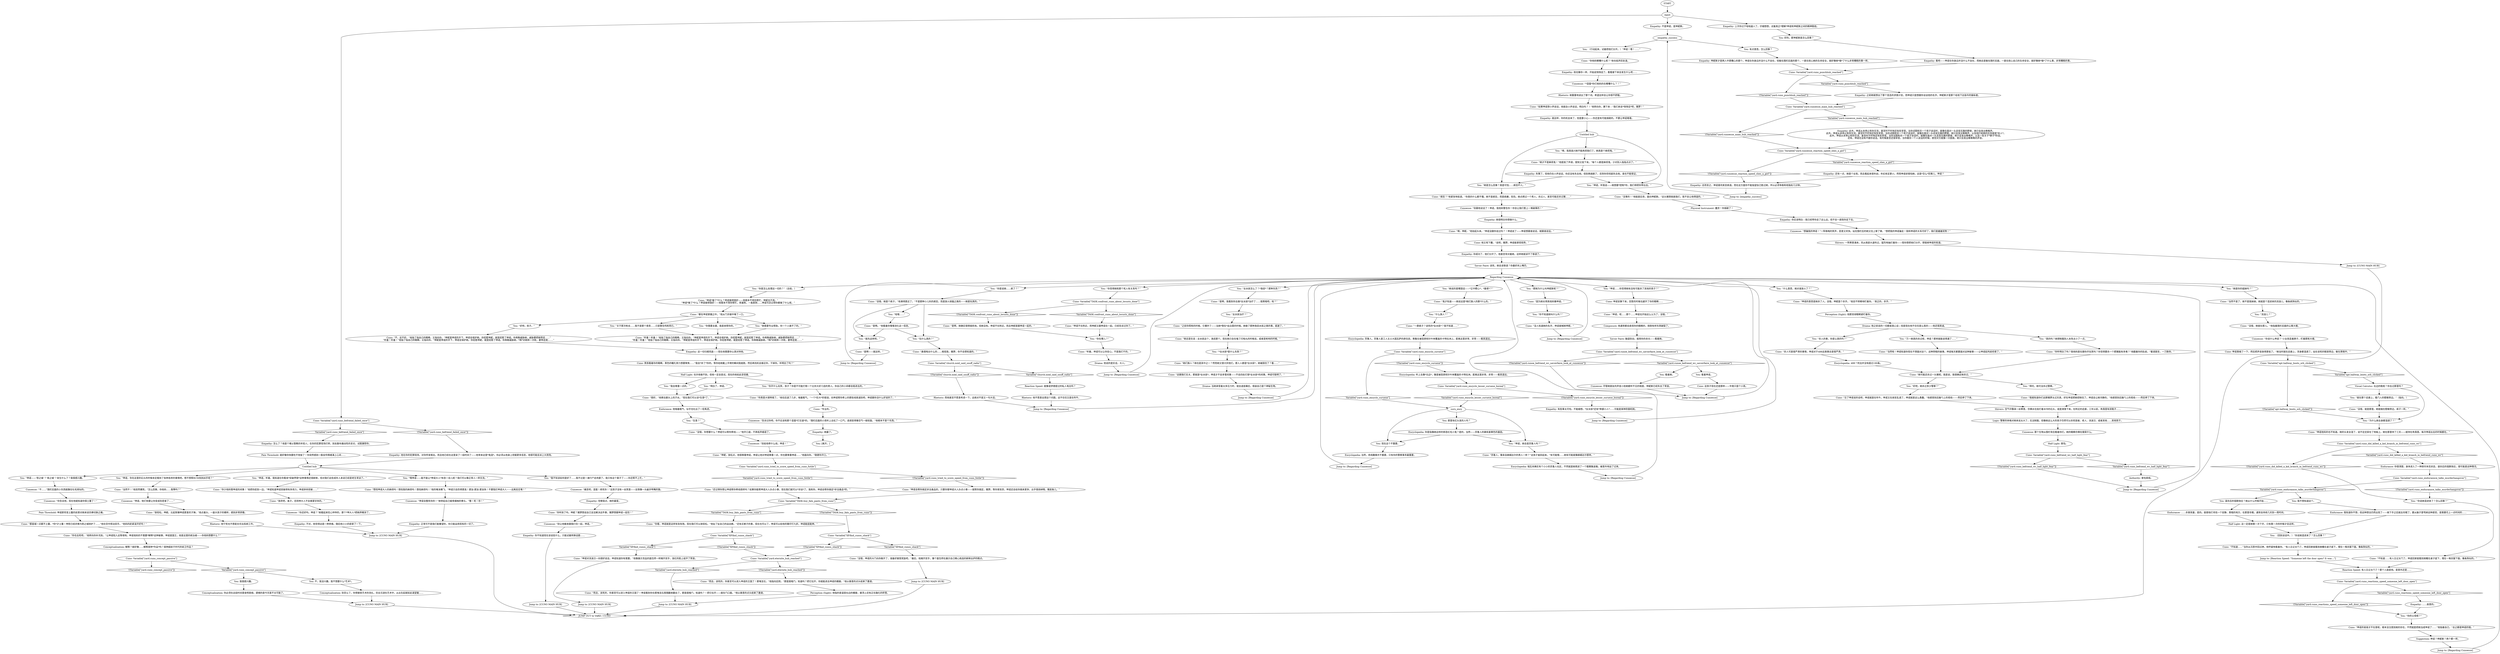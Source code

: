 # YARD / CUNO BEFRIEND WC
# Figure Cuno out WC
#* opens getting speed
#* ... buying pants
# ==================================================
digraph G {
	  0 [label="START"];
	  1 [label="input"];
	  2 [label="Cuno: “你听到了吗，坤妮？猪猡想说自己没法解决这件事，猪猡想跟坤诺一起住！”"];
	  3 [label="Cuno: “唷，坤妮。”他抬起头来。“坤诺没跟你说过吗？！坤诺说了——坤诺想跟谁说话，就跟谁说话。”"];
	  4 [label="Composure: 他通常都会直视你的眼睛的，刚刚有样东西破裂了。"];
	  5 [label="Reaction Speed: 有人忘记关门了？那个人就是他。是意外还是……"];
	  6 [label="Cuno: Variable[\"yard.eternite_hub_reached\"]"];
	  7 [label="Variable[\"yard.eternite_hub_reached\"]", shape=diamond];
	  8 [label="!(Variable[\"yard.eternite_hub_reached\"])", shape=diamond];
	  9 [label="You: “她是怎么回事？真是可怕……疯狂吓人。”"];
	  10 [label="Shivers: 空气中飘来一丝寒意，仿佛水在拍打着冰冷的石头，或是滴落下来。在附近的走廊，三年以前，角落里有双鞋子……"];
	  11 [label="Cuno: 这孩子现在还是那样——毕竟只是个小孩。"];
	  12 [label="You: “哇哦……”"];
	  13 [label="Cuno: “没错，就是那里。她就缩在壁橱旁边，疯子一样。”"];
	  14 [label="You: （回到谈话中。）“你说她混进来了？怎么回事？”"];
	  15 [label="Cuno: “都在坤诺掌握之中。”他从门牙缝中唾了一口。"];
	  16 [label="Cuno: “坤诺会帮你搞定非法毒品的，只要你替坤诺大人办点小事——就帮你搞定，猪猡。等你拿到货，坤诺还会给你搞来更多。出手很阔绰哦，猪皮条儿。”"];
	  17 [label="Cuno: “而且，该死的，你甚至可以进入坤诺的王国了！那堆亘石，”他指向后院，“那是扇暗门，知道吗？把它拉开，你就能进去坤诺的棚屋。”他以善意的点头结束了邀请。"];
	  18 [label="Conceptualization: 解释？就好像……解释某种*作品*吗？某种超前于时代的前卫作品？"];
	  19 [label="You: 我很感兴趣。"];
	  20 [label="Cuno: 他又弯下腰。“说吧，猪猡。坤诺能掌控局势。”"];
	  21 [label="You: “万一她真的杀过呢，坤诺？那样就能说得通了……”"];
	  22 [label="Cuno: “她可能还杀过一头猪呢。我是说，我很确定她杀过。”"];
	  23 [label="You: “拜托，她可没杀过警察。”"];
	  24 [label="Jump to: [Regarding Cunoesse]"];
	  25 [label="Jump to: [Regarding Cunoesse]"];
	  26 [label="You: “明白了，坤诺。”"];
	  27 [label="Cuno: “你少他妈管坤诺的闲事！”他把你赶到一边。”坤诺知道坤诺突破得有多用力，坤诺拼命突破……”"];
	  28 [label="Cuno: “放弃吧，条子。否则坤大人不会善罢甘休的。”"];
	  29 [label="Cunoesse: “痛苦吧，混蛋！疼死你！”这孩子没有一丝笑意——反倒像一头龇牙咧嘴的狼。"];
	  30 [label="Empathy: 此外，坤诺从未停止和你交流，甚至时不时地还有些享受。当你试图和另一个孩子说话时，就像在面对一头走投无路的野兽，她只会发出嘶嘶声。\n此外，坤诺从未停止和你交流，甚至时不时地还有些享受。当你试图和另一个孩子说话时，就像在面对一头走投无路的野兽，她只会发出嘶嘶声，以及他们给她的任务就是*杀人*。\n此外，坤诺从未停止和你交流，甚至时不时地还有些享受。当你试图和另一个孩子说话时，就像在面对一头走投无路的野兽，她只会发出嘶嘶声，以及一些关于*脖子*的话。\n还有，坤诺也没有不跟你说话。有时候甚至还很享受。当你跟另一个人说话的时候，感觉对方就像一只困兽。她只会发出嘶嘶嘶的声音。"];
	  31 [label="Shivers: 一阵寒意涌来，风从南部大道吹过，猛烈地抽打着你——怪你想把他们分开，想毁掉坤诺的街道。"];
	  32 [label="Encyclopedia: 听上去像*北边*，像是被苔原和针叶林覆盖的卡特拉洲。距离这里非常，非常——极其遥远。"];
	  33 [label="suru_ency"];
	  34 [label="Cuno: “她总是在说：女水妖这个，渔民那个。现在她只会在嗑了闪电丸的时候说。或者是枪响的时候。”"];
	  35 [label="Authority: 害怕真相。"];
	  36 [label="Jump to: [Regarding Cunoesse]"];
	  37 [label="Cuno: “没错，她就在那儿。”他指着围栏后面的公寓大楼。"];
	  38 [label="You: “你不知道她叫什么吗？”"];
	  39 [label="Cuno: “很好。”他擦去额头上的汗水。”现在我们可以谈*生意*了。”"];
	  40 [label="Cuno: “没错，你想要什么？坤诺可以帮你牵线——”他开口道，不再低声细语了。"];
	  41 [label="Jump to: [CUNO MAIN HUB]"];
	  42 [label="Reaction Speed: 就像诺伊德提过的私人电台吗？"];
	  43 [label="Empathy: 怎么了？他是个难以管教的年轻人，在你的犯罪现场打转，到处散布煽动性的言论，试图激怒你。"];
	  44 [label="Cunoesse: “不……”围栏后面的小东西就像在吐毛球似的。"];
	  45 [label="Cunoesse: “你还好吗，坤诺？”她看起来忧心忡忡的，那个*坤大人*把她弄糊涂了。"];
	  46 [label="Cunoesse: “*混蛋*你们他妈的在嘟囔什么？！”"];
	  47 [label="Empathy: 你成功了，他们分开了。他甚至背对着她，这样她就读不了唇语了。"];
	  48 [label="You: 那里有红头发的人吗？"];
	  49 [label="You: 现在这个不重要。"];
	  50 [label="Cuno: “是啊，我看到你去做*女水妖*治疗了……很黑暗吧，哈？”"];
	  51 [label="Cuno: “这跟我们无关。那就是*女水妖*。坤诺才不会多管闲事——不会四处打探*女水妖*的闲事。坤诺可聪明了。”"];
	  52 [label="Encyclopedia: 488？刑法并没有超过190条。"];
	  53 [label="Cunoesse: 尽管她朋友的声音小到她都听不见的程度，坤妮斯已经失去了笑容。"];
	  54 [label="Cuno: “是啊，她确实很想搞死他。但她没有。坤诺不在附近。而且坤妮是跟坤诺一起的。”"];
	  55 [label="Cuno: “没错，她是个疯子。”他凑得更近了。“不是那种小儿科的疯狂，而是放火烧猫之类的——她是玩真的。”"];
	  56 [label="You: “玩什么真的？”"];
	  57 [label="Cunoesse: “你说什么坤诺？”小女孩歪着脖子，盯着那栋大楼。"];
	  58 [label="You: “为什么她全身都湿透了？”"];
	  59 [label="You: “她需要专业帮助。你一个人做不了的。”"];
	  60 [label="Cuno: “坤诺对流浪汉一向很好说话，坤诺知道你有需要。”他像展示货品的面包师一样摊开双手，涨红的脸上绽开了笑容。"];
	  61 [label="You: “关于那次枪击……我不是那个意思……只是警告鸣枪而已。”"];
	  62 [label="You: 不，我没兴趣，我不想要什么*艺术*。"];
	  63 [label="Cuno: “你他妈嘟囔什么呢？”他也低声回复道。"];
	  64 [label="Rhetoric: 她重重地读出了那个词。希望这样会让你很不舒服。"];
	  65 [label="Cuno: “没事的！”他挺直后背，面向坤妮斯。“这头猪想挑拨我们，我不会让他得逞的。”"];
	  66 [label="Cuno: “一群疯子？该死的*女水妖*？我不知道……”"];
	  67 [label="Encyclopedia: 苏鲁人。苏鲁人是工人主义大国瓦萨的原住民，聚集在被苔原和针叶林覆盖的卡特拉洲上。距离这里非常，非常——极其遥远。"];
	  68 [label="Jump to: [Regarding Cunoesse]"];
	  69 [label="Cuno: Variable[\"yard.cuno_endurannce_talks_murderhangover\"]"];
	  70 [label="Variable[\"yard.cuno_endurannce_talks_murderhangover\"]", shape=diamond];
	  71 [label="!(Variable[\"yard.cuno_endurannce_talks_murderhangover\"])", shape=diamond];
	  72 [label="Cuno: “还记得你想让坤诺帮你牵线搭桥吗？如果你能帮坤诺大人办点小事，现在我们就可以*详谈*了。我和你，坤诺会帮你搞定*非法毒品*的。”"];
	  73 [label="Cuno: Variable[\"TASK.buy_faln_pants_from_cuno\"]"];
	  74 [label="Variable[\"TASK.buy_faln_pants_from_cuno\"]", shape=diamond];
	  75 [label="!(Variable[\"TASK.buy_faln_pants_from_cuno\"])", shape=diamond];
	  76 [label="Jump to: [CUNO MAIN HUB]"];
	  77 [label="Cuno: Variable[\"apt.hallway_boots_orb_clicked\"]"];
	  78 [label="Variable[\"apt.hallway_boots_orb_clicked\"]", shape=diamond];
	  79 [label="!(Variable[\"apt.hallway_boots_orb_clicked\"])", shape=diamond];
	  80 [label="Empathy: 不是坤诺，是坤妮斯。"];
	  81 [label="You: “什么意思，她对谁放火了？”"];
	  82 [label="Empathy: 坤妮斯才是两人中更糟心的那个。坤诺在你身边并没什么不自在，但躲在围栏后面的那个，一直在担心她的生命安全，就好像她*做*了什么非常糟糕的事一样。"];
	  83 [label="Empathy: 她很明白你想做什么。"];
	  84 [label="You: “你是怎么处理这一切的？”（总结。）"];
	  85 [label="Empathy: 有些事太可怕，不能细想。*女水妖*还有*卑鄙小人*……可能是某种防御机制。"];
	  86 [label="You: （行动起来，试着把他们分开。）“坤诺！喂！……”"];
	  87 [label="You: “你是说她……疯了？”"];
	  88 [label="Cuno: Variable[\"yard.cuno_befriend_failed_once\"]"];
	  89 [label="Variable[\"yard.cuno_befriend_failed_once\"]", shape=diamond];
	  90 [label="!(Variable[\"yard.cuno_befriend_failed_once\"])", shape=diamond];
	  91 [label="Cuno: “放轻松，坤妮。比起铁锤坤诺更喜欢子弹。”他点着头，一副大孩子的模样，感到非常骄傲。"];
	  92 [label="Empathy: 失策了。但他仍在小声说话，你还没有失去他。但别再搞砸了，否则你将彻底失去他。谁也不能保证。"];
	  93 [label="Cuno: “苏鲁人，像来自赫姆达尔的男人一样？”这孩子雀跃起来。“有可能哦……她有可能就像赫姆达尔那样。”"];
	  94 [label="Drama: 他之前说的一切都是真心话；但是现在他不仅仅是认真的——他还很真诚。"];
	  95 [label="Cuno: 坤诺安静下来，回答的时候也避开了你的眼睛……"];
	  96 [label="Cuno: “鼻烟电台什么的……相信我，猪猡，你不会想知道的。”"];
	  97 [label="Cuno: “因为她长得真他妈像坤诺。”"];
	  98 [label="Jump to: [Regarding Cunoesse]"];
	  99 [label="You: “好吧，她杀过多少警察？”"];
	  100 [label="Cunoesse: 那个生物从围栏背后看着你们。她的眼睛仿佛在搜索什么。"];
	  101 [label="Cuno: 男孩看着你的眼睛，黑色的瞳孔努力想要聚焦……“我会*杀了*你的。等你给她戴上手铐的瞬间我就跑，然后再找机会接近你，干掉你。听明白了吗？”"];
	  102 [label="Cunoesse: “别给他牵什么线，坤诺！”"];
	  103 [label="Cuno: “你看，坤诺就是这样有张有弛。现在我们可以放轻松。”他扯了扯自己的运动裤。“还有买裤子的事，现在也可以了。坤诺可以给他的猪仔打九折。坤诺能屈能伸。”"];
	  104 [label="Cuno: “没错，坤诺的大门向你敞开了，准备好接受奖励吧，”最后，他摊开双手，像个面包师在展示自己精心挑选的新鲜出炉的糕点。"];
	  105 [label="You: “你需要支援，我是来帮你的。”"];
	  106 [label="You: “坤诺，听着。我知道在你看来*突破界限*这种事情还很新鲜，但对我们这些成年人来说已经是老生常谈了。”"];
	  107 [label="Cunoesse: “坤诺，他们快要让你变成告密者了……”"];
	  108 [label="Empathy: 正常可不是我们能奢望的，你只能运用现有的一切了。"];
	  109 [label="Empathy: 就这样，你的机会来了。但是要小心——你还是有可能搞砸的。不要让坤诺难堪。"];
	  110 [label="You: “唷，我真高兴她不能再烦我们了。她真是个麻烦鬼。”"];
	  111 [label="Encyclopedia: 你是指像她这样的邪恶红毛小鬼？是的，当然——苏鲁人的确有姜黄色的基因。"];
	  112 [label="Logic: 警察的体格对她来说太大了，无法制服。但像她这么大的孩子仍然可以杀死弱者、老人、流浪汉、或者其他……其他孩子。"];
	  113 [label="Cuno: “我就知道你们这群猪猡太过天真，好在坤诺把她控制住了。坤诺会让她冷静的。”他感受到后脑勺上的视线——-然后停了下来。"];
	  114 [label="Cuno: “听着，坤诺可以让你安心。不是我们干的。”"];
	  115 [label="Cuno: “是啊。”他看着你慢慢消化这一信息。"];
	  116 [label="Cuno: “坤诺他妈的也不知道。她的头发全湿了，说不定还尿在了地板上。她在那里待了三天——就待在角落里。每次坤诺出去的时候都在。”"];
	  117 [label="Cuno: Variable[\"yard.cuno_did_killed_a_kid_branch_in_befriend_cuno_wc\"]"];
	  118 [label="Variable[\"yard.cuno_did_killed_a_kid_branch_in_befriend_cuno_wc\"]", shape=diamond];
	  119 [label="!(Variable[\"yard.cuno_did_killed_a_kid_branch_in_befriend_cuno_wc\"])", shape=diamond];
	  120 [label="Endurance: 你很清楚。身体进入了一种排斥休克状态，谋杀后的宿醉效应，很可能是这种情况。"];
	  121 [label="Empathy: 她赢了。"];
	  122 [label="Empathy: 他在你的犯罪现场，对你呼来喝去。而且他已经在这里呆了一段时间了——他常来这里*鬼混*。你必须从他身上挖掘更多信息，他很可能会派上大用场。"];
	  123 [label="You: “她是你的姐妹吗？”"];
	  124 [label="Pain Threshold: 就好像你快要吃不饱饭了！你突然感到一股自怜情绪涌上心间……"];
	  125 [label="Cuno: “那座城一点都不土鳖，*你*才土鳖！坤怒已经厌倦为怒之城辩护了……”他在空中挥动双手。“他妈的赶紧滚开好吗！”"];
	  126 [label="Jump to: [CUNO MAIN HUB]"];
	  127 [label="Jump to: [empathy_success]"];
	  128 [label="Physical Instrument: 蠢货！你搞砸了！"];
	  129 [label="You: “*女水妖*是什么东西？”"];
	  130 [label="You: “真的吗？她想制服别人未免太小了一点。"];
	  131 [label="You: “就在那个走廊上，看门人的壁橱旁边。”（指向。）"];
	  132 [label="You: “好吧，孩子。”"];
	  133 [label="Cuno: “听着！听着！”他指了指自己的眼睛，又指向你。“坤妮是坤诺的手下，坤诺会保护她。你招惹坤妮，就是招惹了坤诺。你再敢威胁她，威胁要把她带走……”\n“听着！听着！”他指了指自己的眼睛，又指向你。“坤妮是坤诺的手下，坤诺会保护她。你招惹坤妮，就是招惹了坤诺。你再敢威胁她，*再*对她挥一次枪，要带走她…….”"];
	  134 [label="Half Light: 也许他做不到，但他一定会尝试。现在的他如此坚信着。"];
	  135 [label="Rhetoric: 他不愿意去想这个问题。这不仅仅又是在吹牛。"];
	  136 [label="Empathy: 上次你过于咄咄逼人了。仔细想想，试着真正*理解*坤诺和坤妮斯之间的精神联结。"];
	  137 [label="Empathy: 看吧——坤诺在你身边并没什么不自在，而她总是躲在围栏后面，一直在担心自己的生命安全，就好像她*做*了什么事。非常糟糕的事。"];
	  138 [label="You: “你觉得她和那个死人有关系吗？”"];
	  139 [label="Pain Threshold: 坤诺即将变土鳖的前景对她来说仿佛切肤之痛。"];
	  140 [label="Jump to: [CUNO MAIN HUB]"];
	  141 [label="Empathy: 你不知道现在该说些什么，只能试着转换话题……"];
	  142 [label="You: “坤诺，听我说——她想要*控制*你，我们得把你带出去。”"];
	  143 [label="Cuno: “疯狂？”他紧张地低语。“你真的什么都不懂。她不是疯狂，而是疯癫，危险。她点燃过一个男人，杀过人，甚至可能还杀过猪……”"];
	  144 [label="Encyclopedia: 当然，奇闻趣事并不重要，只有你的警察事务最重要。"];
	  145 [label="You: “女水妖治疗？”"];
	  146 [label="You: “杀人的事，你是认真的吗？”"];
	  147 [label="Savoir Faire: 脑袋别动，就用你的余光——看着她。"];
	  148 [label="You: 看着坤诺。"];
	  149 [label="Cuno: “没人知道她的名字，坤诺就喊她坤妮。”"];
	  150 [label="Cuno: “专业的。”"];
	  151 [label="Cuno: “想找坤诺大人的麻烦吗！想找我的麻烦吗！想找麻烦吗！”他的唾沫横飞。“坤诺只会扔得更高！更加-更加-更加快！不要阻拦坤诺大人——远离反应堆！”"];
	  152 [label="Cunoesse: “你告诉他，现在他就知道你很土鳖了！”"];
	  153 [label="Cuno: “你也去死吧，”他转向你补充到。“让坤诺陷入这等境地。坤诺他妈的不需要*解释*这种破事，坤诺是国王，他是这里的统治者——你他妈想要什么？”"];
	  154 [label="Empathy: 他也像你一样，开始说悄悄话了。看看接下来会发生什么吧……"];
	  155 [label="Cuno: “她才不是麻烦鬼！”他提高了声调，很快又低下来。“每个人都是麻烦鬼，少对别人指指点点了。”"];
	  156 [label="Cuno: Variable[\"yard.cuno_befriend_wc_half_light_fear\"]"];
	  157 [label="Variable[\"yard.cuno_befriend_wc_half_light_fear\"]", shape=diamond];
	  158 [label="!(Variable[\"yard.cuno_befriend_wc_half_light_fear\"])", shape=diamond];
	  159 [label="Cuno: “忘了坤诺说的话吧，坤诺就是在吹牛。坤诺又在胡言乱语了，坤诺就是这么愚蠢。”他感受到后脑勺上的视线——-然后停了下来。"];
	  160 [label="You: “你在哪儿？”"];
	  161 [label="You: “你说她混进来了？怎么回事？”"];
	  162 [label="You: “那她为什么叫坤妮斯呢？”"];
	  163 [label="Cuno: “坤诺*做了*什么？坤诺做得很好——他根本不用你帮忙，坤妮也不用。”\n“坤诺*做了*什么？坤诺做得很好——他根本不用你帮忙，挥着枪，一条疯狗……坤诺可还记得你都做了什么呢。”"];
	  164 [label="Cuno: “坤妮，放松点，他很尊重坤诺。坤诺让他对坤诺尊重一点，你也要尊重坤诺……”他面向你。“随便你开口。”"];
	  165 [label="You: [离开。]"];
	  166 [label="You: 好的。那坤妮斯是怎么回事？"];
	  167 [label="Cunoesse: “坤诺会整死你的！”她举起自己瘦骨嶙峋的拳头。“整！死！你！”"];
	  168 [label="You: “她说的是哪国话——*正中靶心*，*基佬*？”"];
	  169 [label="You: “我不知该如何是好了……我不过是一滩行尸走肉罢了。我只有这个案子了——你还帮不上忙。”"];
	  170 [label="Empathy: 总而言之，坤诺喜欢疯言疯语。而在这方面你不能指望自己胜过她，所以必须争取和他独处几分钟。"];
	  171 [label="Cuno: Variable[\"yard.cuno_punchhub_reached\"]"];
	  172 [label="Variable[\"yard.cuno_punchhub_reached\"]", shape=diamond];
	  173 [label="!(Variable[\"yard.cuno_punchhub_reached\"])", shape=diamond];
	  174 [label="Perception (Sight): 他那双绿眼睛紧盯着你。"];
	  175 [label="Cuno: “坤诺，呃……那个……坤诺也开始这么认为了，没错。”"];
	  176 [label="Cuno: “是啊——就这样。”"];
	  177 [label="You: “流浪儿？”"];
	  178 [label="Empathy: 这一切归根究底——现在他需要你认真对待他。"];
	  179 [label="Jump to: [Regarding Cunoesse]"];
	  180 [label="You: “坤诺，你在这里扔石头的时候肯定看到了各种各样的事情吧。想不想帮RCM找到凶手呢？”"];
	  181 [label="Cunoesse: “别让他搬来跟我们住一起，坤诺。”"];
	  182 [label="Cuno: Variable[\"yard.cuno_concept_passive\"]"];
	  183 [label="Variable[\"yard.cuno_concept_passive\"]", shape=diamond];
	  184 [label="!(Variable[\"yard.cuno_concept_passive\"])", shape=diamond];
	  185 [label="You: 有点意思。怎么回事？"];
	  186 [label="Cuno: “鬼才知道——她说这是*她们族人的歌*什么的。”"];
	  187 [label="You: “坤诺，她会是苏鲁人吗？”"];
	  188 [label="Encyclopedia: 瑞瓦肖确实有个小小的苏鲁人社区，不然就是她爬进了一个醋栗集装箱，被意外地运了过来。"];
	  189 [label="You: “坤诺……你觉得她有没有可能杀了其他的孩子？”"];
	  190 [label="Cuno: “你听明白了吗？我他妈是在跟你开玩笑吗？你觉得要杀一个肥猪能有多难？”他戳着你的肚皮。“蜜语甜言，一刀致命。”"];
	  191 [label="You: “就先这样吧。”"];
	  192 [label="Rhetoric: 而他甚至不愿意考虑一下。这绝对不是又一句大话。"];
	  193 [label="You: “你的父母呢？”"];
	  194 [label="Cuno: “不，这不好。”他指了指自己的眼睛，又指向你。“坤妮是坤诺的手下，坤诺会保护她。你招惹坤妮，就是招惹了坤诺。你再敢威胁她，威胁要把她带走……”\n“听着！听着！”他指了指自己的眼睛，又指向你。“坤妮是坤诺的手下，坤诺会保护她。你招惹坤妮，就是招惹了坤诺。你再敢威胁她，*再*对她挥一次枪，要带走她…….”"];
	  195 [label="You: “我会尊重一点的。”"];
	  196 [label="Cuno: “而且，该死的，你甚至可以进入坤诺的王国了！坤诺看到你在那堆亘石周围翻来翻去了。那是扇暗门，知道吗？！把它拉开——就在门口面。”他以善意的点头结束了邀请。"];
	  197 [label="Untitled hub"];
	  198 [label="Empathy: 不对，他觉得这是一种恭维。随后他小小的痉挛了一下。"];
	  199 [label="Cuno: “如果坤诺想小声说话，他就会小声说话，明白吗？！”他转向你，蹲下来：“我们来说*悄悄话*吧，猪猡！”"];
	  200 [label="Savoir Faire: 该死，她会读唇语？你最好闭上嘴巴。"];
	  201 [label="You: “女水妖怎么了？*渔民*？那种东西？”"];
	  202 [label="Cuno: “之前你挥枪的时候，它爆炸了——当她*倒在*血泊里的时候。她做了那种渔民水妖之类的事。超速了。”"];
	  203 [label="Cuno: Variable[\"TASK.confront_cuno_about_locusts_done\"]"];
	  204 [label="Variable[\"TASK.confront_cuno_about_locusts_done\"]", shape=diamond];
	  205 [label="!(Variable[\"TASK.confront_cuno_about_locusts_done\"])", shape=diamond];
	  206 [label="Cuno: “当然不是了，她不是我妹妹。她就是个混进来的流浪儿，像条疯狗似的。”"];
	  207 [label="Cuno: 坤诺畏缩了一下，然后把声音放得更低了。“她当时就在走廊上，浑身都湿透了。站在该死的鞋架旁边，躲在黑暗中。”"];
	  208 [label="Cuno: “不知道……有人忘记关门了。坤诺回家就看到她睡在桌子底下，埋在一堆衣服下面。像条狗似的。”"];
	  209 [label="Cuno: Variable[\"yard.cuno_reactions_speed_someone_left_door_open\"]"];
	  210 [label="Variable[\"yard.cuno_reactions_speed_someone_left_door_open\"]", shape=diamond];
	  211 [label="!(Variable[\"yard.cuno_reactions_speed_someone_left_door_open\"])", shape=diamond];
	  212 [label="You: 我不想知道这个。"];
	  213 [label="Endurance: ……杀害孩童，是的。驱使他们寻找一个安静、黑暗的地方，在那里冬眠。通常会持续几天到一周时间。"];
	  214 [label="Endurance: 我知道你不想，但这种想法仍然出现了——她下手之后就去冬眠了。要从脑子里甩掉这种感觉，是需要花上一点时间的……"];
	  215 [label="You: “生意？”"];
	  216 [label="Conceptualization: 你必须在这段时间里查明真相，遗憾的是今天是不太可能了。"];
	  217 [label="Conceptualization: 别否认了。你想接受艺术的洗礼，完全沉浸在艺术中，从出生起就如此渴望着……"];
	  218 [label="Jump to: [CUNO MAIN HUB]"];
	  219 [label="Cuno: “杀人可是很严肃的事情，坤诺对于488这类事总是很严肃。”"];
	  220 [label="Cuno: “坤诺不在附近，而坤妮又跟坤诺在一起。已经告诉过你了。”"];
	  221 [label="Cuno: “坤诺的爸爸才不在意呢。根本没注意到她的存在，不然就是把她当成坤诺了……”他指着自己。“总之都是坤诺的错。”"];
	  222 [label="You: “你开什么玩笑，孩子？你是不可能打倒一个比你大好几倍的男人。你自己的小命都会赔进去的。”"];
	  223 [label="Perception (Sight): 他指的是温室右边的棚屋，屋顶上还有正在融化的积雪。"];
	  224 [label="You: “嘿坤诺——能不能让*坤诺大人*休息一会儿呢？我们可以像正常人一样交流。”"];
	  225 [label="Cuno: Variable[\"yard.cunoesse_main_hub_reached\"]"];
	  226 [label="Variable[\"yard.cunoesse_main_hub_reached\"]", shape=diamond];
	  227 [label="!(Variable[\"yard.cunoesse_main_hub_reached\"])", shape=diamond];
	  228 [label="Rhetoric: 他宁死也不愿配合司法系统工作。"];
	  229 [label="Empathy: 觉察弱点，她的最爱。"];
	  230 [label="Empathy: 还有一点，她是个女孩。而且看起来很年幼，年纪肯定更小。然而坤诺却很怕她，这是*怎么*回事儿，坤诺？"];
	  231 [label="Empathy: 之前她就想出了那个变态的求救计划，而坤诺只是想跟你谈谈他的名字。坤妮斯才是那个给他下达指令的操纵者。"];
	  232 [label="Drama: 当她承受着太多压力时，就会退居幕后，假装自己是个神秘生物。"];
	  233 [label="Cuno: “坤诺的意思是她杀了人。没错，坤妮是个杀手。”他目不转睛地盯着你。“真正的，杀手。”"];
	  234 [label="Cuno: Variable[\"yard.cunoe_befriend_wc_savoirfaire_look_at_cunoesse\"]"];
	  235 [label="Variable[\"yard.cunoe_befriend_wc_savoirfaire_look_at_cunoesse\"]", shape=diamond];
	  236 [label="!(Variable[\"yard.cunoe_befriend_wc_savoirfaire_look_at_cunoesse\"])", shape=diamond];
	  237 [label="Jump to: [Regarding Cunoesse]"];
	  238 [label="Suggestion: 坤诺？坤妮斯？两个都一样。"];
	  239 [label="Jump to: [CUNO MAIN HUB]"];
	  240 [label="Cuno: Variable[\"church.noid_said_snuff_radio\"]"];
	  241 [label="Variable[\"church.noid_said_snuff_radio\"]", shape=diamond];
	  242 [label="!(Variable[\"church.noid_said_snuff_radio\"])", shape=diamond];
	  243 [label="Cuno: Variable[\"yard.cunoesse_reaction_speed_shes_a_girl\"]"];
	  244 [label="Variable[\"yard.cunoesse_reaction_speed_shes_a_girl\"]", shape=diamond];
	  245 [label="!(Variable[\"yard.cunoesse_reaction_speed_shes_a_girl\"])", shape=diamond];
	  246 [label="Regarding Cunoesse"];
	  247 [label="You: “坤诺——‘怒之城’？‘夜之城’？发生什么了？我很感兴趣。”"];
	  248 [label="Cuno: “当然不！”他突然爆笑。“怎么回事，你他妈……智障吗？”"];
	  249 [label="Cunoesse: “别跟他说话了！坤诺，我他妈警告你！你会让我们惹上一堆破事的！”"];
	  250 [label="You: “什么族人？”"];
	  251 [label="Cuno: Variable[\"yard.cuno_encyclo_suruese\"]"];
	  252 [label="Variable[\"yard.cuno_encyclo_suruese\"]", shape=diamond];
	  253 [label="!(Variable[\"yard.cuno_encyclo_suruese\"])", shape=diamond];
	  254 [label="Cuno: Variable[\"yard.cuno_encyclo_lesser_suruese_boreal\"]"];
	  255 [label="Variable[\"yard.cuno_encyclo_lesser_suruese_boreal\"]", shape=diamond];
	  256 [label="!(Variable[\"yard.cuno_encyclo_lesser_suruese_boreal\"])", shape=diamond];
	  257 [label="Jump to: [Regarding Cunoesse]"];
	  258 [label="Cuno: “她们族人？她也是其中之一？然而她又很讨厌他们。那人人都是*女水妖*，她被困住了？看……”"];
	  259 [label="Half Light: 害怕。"];
	  260 [label="You: 看着她。"];
	  261 [label="Drama: 他说的是实话，大人。"];
	  262 [label="Empathy: ……故意的。"];
	  263 [label="You: 谋杀后的宿醉效应？她从什么时候开始……"];
	  264 [label="Half Light: 这一定是她第一次下手，只有第一次的时候才会这样。"];
	  265 [label="Cuno: Variable[\"yard.cuno_tried_to_score_speed_from_cuno_futile\"]"];
	  266 [label="Variable[\"yard.cuno_tried_to_score_speed_from_cuno_futile\"]", shape=diamond];
	  267 [label="!(Variable[\"yard.cuno_tried_to_score_speed_from_cuno_futile\"])", shape=diamond];
	  268 [label="Cunoesse: “告诉过你吧，你不应该和那个混蛋*打交道*的。”围栏后面的小孩听上去松了一口气，语调变得像空气一般轻盈。“他根本不是个东西。”"];
	  269 [label="Endurance: 他喘着粗气，似乎也吐出了一些焦虑。"];
	  270 [label="Jump to: [Regarding Cunoesse]"];
	  272 [label="empathy_success"];
	  273 [label="Empathy: 你应该明白：我已经带你走了这么远，但不会一直陪你走下去。"];
	  274 [label="Cunoesse: “想骗我的坤诺！”一阵咯咯的笑声，恶意又欢快。站在围栏后的她又往上窜了窜。“想把我的坤诺骗走！我和坤诺的关系可好了，我们是雌雄双煞！”"];
	  275 [label="Untitled hub"];
	  276 [label="Jump to: [Regarding Cunoesse]"];
	  277 [label="Cuno: “当然啦！坤诺知道你现在不想面对这个。这种阴暗的破事。坤诺每天都要面对这种破事——让坤诺起鸡皮疙瘩了。”"];
	  278 [label="Jump to: [Regarding Cunoesse]"];
	  279 [label="Visual Calculus: 右边的鞋柜？你去过那里吗？"];
	  280 [label="Cuno: “不知道……”当你从沉思中回过神，他怀疑地看着你。“有人忘记关门了。坤诺回家就看到她睡在桌子底下，埋在一堆衣服下面。像条狗似的。”"];
	  281 [label="Jump to: [Reaction Speed: \"Someone left the door open? It was...\"]"];
	  282 [label="Cuno: “你真是大错特错了。”他往后退了几步，喘着粗气。“一个*巨大*的错误。向坤诺帮你牵上的那些线索道别吧，坤诺跟你没什么好说的了。”"];
	  283 [label="Cuno: Variable[\"XP.find_cunos_shack\"]"];
	  284 [label="Variable[\"XP.find_cunos_shack\"]", shape=diamond];
	  285 [label="!(Variable[\"XP.find_cunos_shack\"])", shape=diamond];
	  286 [label="Cuno: Variable[\"XP.find_cunos_shack\"]"];
	  287 [label="Variable[\"XP.find_cunos_shack\"]", shape=diamond];
	  288 [label="!(Variable[\"XP.find_cunos_shack\"])", shape=diamond];
	  289 [label="Jump to: [CUNO MAIN HUB]"];
	  6030438 [label="JUMP OUT to YARD / CUNO", shape=diamond];
	  0 -> 1
	  1 -> 136
	  1 -> 88
	  1 -> 80
	  2 -> 181
	  3 -> 20
	  4 -> 147
	  5 -> 209
	  6 -> 8
	  6 -> 7
	  7 -> 196
	  8 -> 17
	  9 -> 143
	  10 -> 112
	  11 -> 278
	  12 -> 115
	  13 -> 58
	  14 -> 280
	  15 -> 105
	  15 -> 59
	  15 -> 132
	  15 -> 61
	  16 -> 73
	  17 -> 223
	  18 -> 182
	  19 -> 216
	  20 -> 47
	  21 -> 277
	  22 -> 99
	  22 -> 23
	  23 -> 113
	  24 -> 246
	  25 -> 246
	  26 -> 39
	  27 -> 28
	  28 -> 45
	  29 -> 229
	  30 -> 243
	  31 -> 289
	  32 -> 254
	  33 -> 48
	  33 -> 49
	  33 -> 187
	  34 -> 129
	  35 -> 98
	  36 -> 246
	  37 -> 57
	  38 -> 149
	  39 -> 269
	  40 -> 102
	  41 -> 6030438
	  42 -> 135
	  43 -> 124
	  44 -> 152
	  45 -> 198
	  46 -> 64
	  47 -> 200
	  48 -> 111
	  49 -> 144
	  50 -> 145
	  51 -> 232
	  52 -> 22
	  53 -> 278
	  54 -> 160
	  55 -> 56
	  55 -> 12
	  55 -> 191
	  56 -> 96
	  57 -> 207
	  58 -> 116
	  59 -> 133
	  60 -> 76
	  61 -> 133
	  62 -> 217
	  63 -> 154
	  64 -> 199
	  65 -> 128
	  66 -> 67
	  67 -> 251
	  68 -> 246
	  69 -> 70
	  69 -> 71
	  70 -> 212
	  70 -> 263
	  71 -> 161
	  72 -> 73
	  73 -> 74
	  73 -> 75
	  74 -> 103
	  75 -> 286
	  76 -> 6030438
	  77 -> 78
	  77 -> 79
	  78 -> 279
	  79 -> 58
	  80 -> 272
	  81 -> 233
	  82 -> 171
	  83 -> 3
	  84 -> 163
	  85 -> 276
	  86 -> 63
	  87 -> 55
	  88 -> 89
	  88 -> 90
	  89 -> 43
	  90 -> 122
	  91 -> 228
	  92 -> 9
	  92 -> 142
	  93 -> 188
	  94 -> 130
	  94 -> 21
	  94 -> 146
	  95 -> 175
	  96 -> 240
	  97 -> 38
	  98 -> 246
	  99 -> 159
	  100 -> 259
	  101 -> 134
	  102 -> 164
	  103 -> 283
	  104 -> 41
	  105 -> 133
	  106 -> 27
	  107 -> 91
	  108 -> 140
	  109 -> 275
	  110 -> 155
	  111 -> 49
	  111 -> 187
	  112 -> 100
	  113 -> 10
	  114 -> 261
	  115 -> 56
	  115 -> 191
	  116 -> 117
	  117 -> 118
	  117 -> 119
	  118 -> 120
	  119 -> 161
	  120 -> 69
	  121 -> 165
	  122 -> 197
	  123 -> 206
	  124 -> 197
	  125 -> 153
	  126 -> 6030438
	  127 -> 272
	  128 -> 273
	  129 -> 258
	  130 -> 190
	  131 -> 13
	  132 -> 194
	  133 -> 178
	  134 -> 26
	  134 -> 195
	  134 -> 222
	  135 -> 270
	  136 -> 166
	  137 -> 171
	  138 -> 203
	  139 -> 125
	  140 -> 6030438
	  141 -> 218
	  142 -> 65
	  143 -> 249
	  144 -> 179
	  145 -> 202
	  146 -> 219
	  147 -> 234
	  148 -> 11
	  149 -> 25
	  150 -> 268
	  151 -> 167
	  152 -> 139
	  153 -> 18
	  154 -> 46
	  155 -> 92
	  156 -> 157
	  156 -> 158
	  157 -> 35
	  158 -> 98
	  159 -> 10
	  160 -> 114
	  161 -> 208
	  162 -> 97
	  163 -> 15
	  164 -> 265
	  166 -> 137
	  167 -> 108
	  168 -> 186
	  169 -> 29
	  170 -> 127
	  171 -> 172
	  171 -> 173
	  172 -> 231
	  173 -> 225
	  174 -> 94
	  175 -> 4
	  176 -> 36
	  177 -> 37
	  178 -> 101
	  179 -> 246
	  180 -> 248
	  181 -> 141
	  182 -> 184
	  182 -> 183
	  183 -> 19
	  183 -> 62
	  185 -> 82
	  186 -> 250
	  187 -> 93
	  188 -> 257
	  189 -> 95
	  190 -> 22
	  191 -> 176
	  192 -> 270
	  193 -> 221
	  194 -> 178
	  195 -> 39
	  196 -> 239
	  197 -> 224
	  197 -> 169
	  197 -> 106
	  197 -> 180
	  197 -> 247
	  198 -> 140
	  199 -> 109
	  200 -> 246
	  201 -> 50
	  202 -> 34
	  203 -> 204
	  203 -> 205
	  204 -> 220
	  205 -> 54
	  206 -> 177
	  207 -> 77
	  208 -> 5
	  209 -> 210
	  209 -> 211
	  210 -> 262
	  211 -> 193
	  212 -> 214
	  213 -> 264
	  214 -> 14
	  215 -> 40
	  216 -> 126
	  217 -> 126
	  218 -> 6030438
	  219 -> 52
	  220 -> 160
	  221 -> 238
	  222 -> 282
	  223 -> 239
	  224 -> 151
	  225 -> 226
	  225 -> 227
	  226 -> 30
	  227 -> 243
	  228 -> 140
	  229 -> 2
	  230 -> 170
	  231 -> 225
	  232 -> 68
	  233 -> 174
	  234 -> 235
	  234 -> 236
	  235 -> 148
	  235 -> 260
	  236 -> 278
	  237 -> 246
	  238 -> 24
	  239 -> 6030438
	  240 -> 241
	  240 -> 242
	  241 -> 42
	  242 -> 192
	  243 -> 244
	  243 -> 245
	  244 -> 230
	  245 -> 170
	  246 -> 162
	  246 -> 168
	  246 -> 201
	  246 -> 138
	  246 -> 81
	  246 -> 84
	  246 -> 87
	  246 -> 123
	  246 -> 189
	  247 -> 44
	  248 -> 107
	  249 -> 83
	  250 -> 66
	  251 -> 252
	  251 -> 253
	  252 -> 33
	  253 -> 32
	  254 -> 256
	  254 -> 255
	  255 -> 33
	  256 -> 85
	  257 -> 246
	  258 -> 51
	  259 -> 156
	  260 -> 53
	  261 -> 237
	  262 -> 193
	  263 -> 213
	  264 -> 14
	  265 -> 266
	  265 -> 267
	  266 -> 72
	  267 -> 16
	  268 -> 121
	  269 -> 215
	  270 -> 246
	  272 -> 185
	  272 -> 86
	  273 -> 274
	  274 -> 31
	  275 -> 9
	  275 -> 110
	  275 -> 142
	  276 -> 246
	  277 -> 22
	  278 -> 246
	  279 -> 58
	  279 -> 131
	  280 -> 281
	  281 -> 5
	  282 -> 150
	  283 -> 284
	  283 -> 285
	  284 -> 60
	  285 -> 6
	  286 -> 288
	  286 -> 287
	  287 -> 104
	  288 -> 6
	  289 -> 6030438
}

